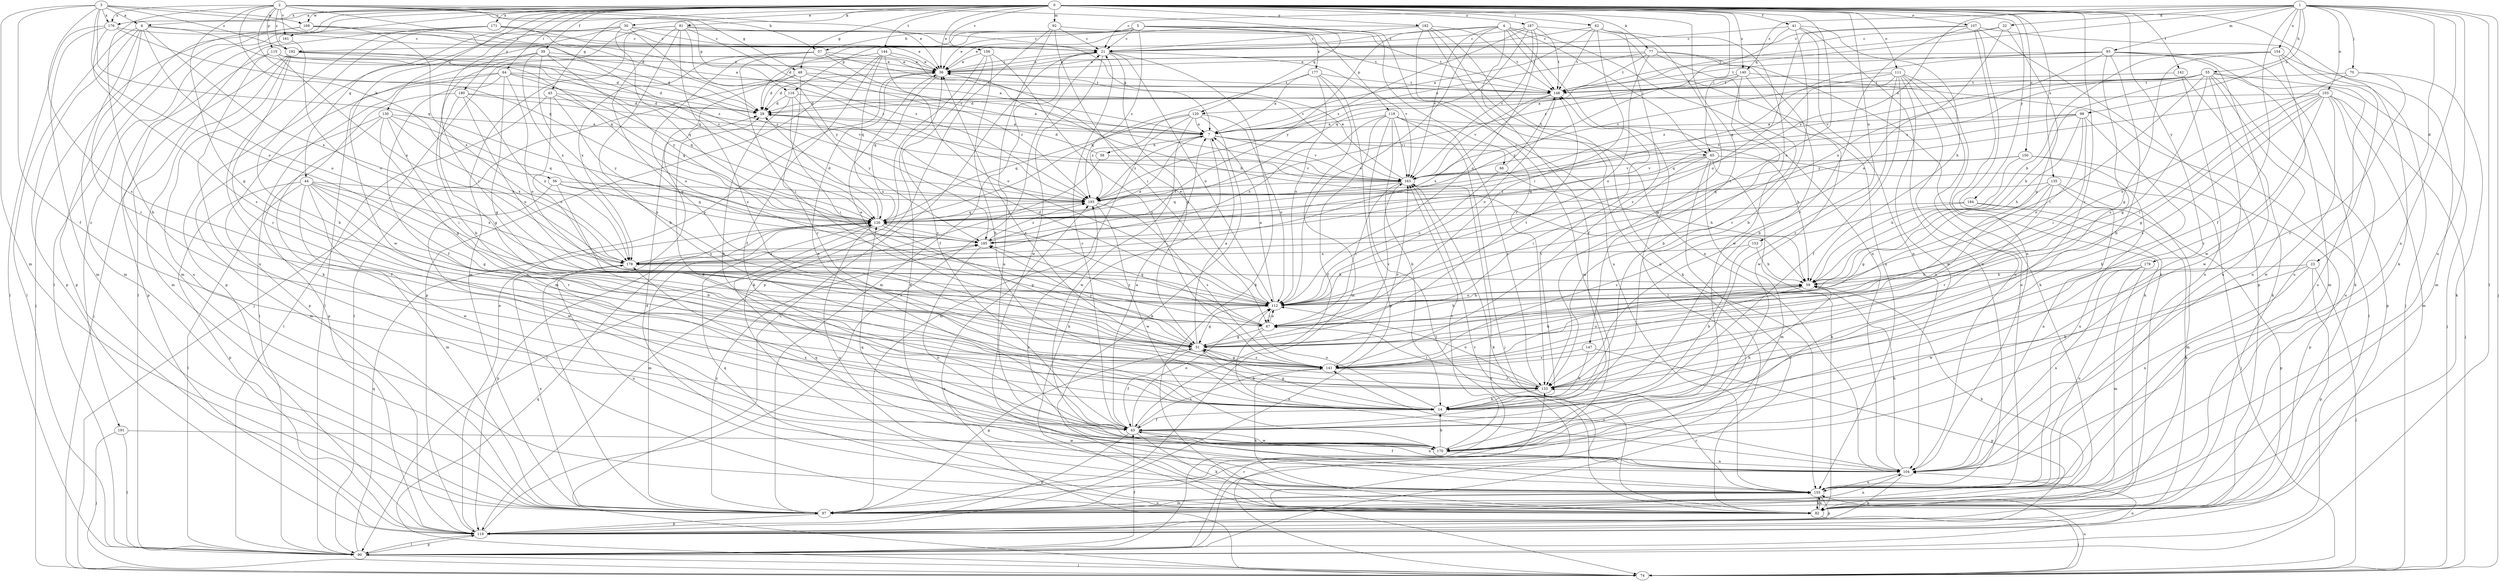 strict digraph  {
0;
1;
2;
3;
4;
5;
6;
7;
14;
21;
22;
23;
29;
30;
36;
39;
41;
43;
44;
45;
48;
51;
55;
56;
57;
58;
59;
62;
64;
65;
66;
67;
70;
74;
77;
81;
82;
90;
92;
93;
97;
98;
103;
104;
107;
111;
112;
115;
116;
118;
119;
120;
126;
130;
133;
135;
140;
141;
142;
144;
147;
148;
150;
153;
154;
155;
156;
161;
163;
169;
170;
171;
176;
177;
178;
179;
180;
182;
184;
185;
187;
191;
192;
193;
0 -> 6  [label=a];
0 -> 30  [label=e];
0 -> 36  [label=e];
0 -> 39  [label=f];
0 -> 41  [label=f];
0 -> 44  [label=g];
0 -> 45  [label=g];
0 -> 48  [label=g];
0 -> 62  [label=i];
0 -> 64  [label=i];
0 -> 65  [label=i];
0 -> 77  [label=k];
0 -> 81  [label=k];
0 -> 82  [label=k];
0 -> 90  [label=l];
0 -> 92  [label=m];
0 -> 107  [label=o];
0 -> 111  [label=o];
0 -> 112  [label=o];
0 -> 130  [label=r];
0 -> 133  [label=r];
0 -> 135  [label=s];
0 -> 140  [label=s];
0 -> 142  [label=t];
0 -> 144  [label=t];
0 -> 147  [label=t];
0 -> 150  [label=u];
0 -> 153  [label=u];
0 -> 156  [label=v];
0 -> 161  [label=v];
0 -> 169  [label=w];
0 -> 171  [label=x];
0 -> 176  [label=x];
0 -> 179  [label=y];
0 -> 180  [label=y];
0 -> 182  [label=y];
0 -> 184  [label=y];
0 -> 187  [label=z];
0 -> 191  [label=z];
1 -> 21  [label=c];
1 -> 22  [label=d];
1 -> 23  [label=d];
1 -> 43  [label=f];
1 -> 55  [label=h];
1 -> 70  [label=j];
1 -> 74  [label=j];
1 -> 90  [label=l];
1 -> 93  [label=m];
1 -> 98  [label=n];
1 -> 103  [label=n];
1 -> 104  [label=n];
1 -> 120  [label=q];
1 -> 140  [label=s];
1 -> 154  [label=u];
1 -> 155  [label=u];
1 -> 185  [label=y];
2 -> 14  [label=b];
2 -> 29  [label=d];
2 -> 36  [label=e];
2 -> 48  [label=g];
2 -> 51  [label=g];
2 -> 56  [label=h];
2 -> 57  [label=h];
2 -> 115  [label=p];
2 -> 116  [label=p];
2 -> 120  [label=q];
2 -> 126  [label=q];
2 -> 161  [label=v];
2 -> 176  [label=x];
2 -> 192  [label=z];
3 -> 6  [label=a];
3 -> 7  [label=a];
3 -> 43  [label=f];
3 -> 97  [label=m];
3 -> 112  [label=o];
3 -> 126  [label=q];
3 -> 141  [label=s];
3 -> 169  [label=w];
3 -> 176  [label=x];
3 -> 192  [label=z];
4 -> 43  [label=f];
4 -> 65  [label=i];
4 -> 90  [label=l];
4 -> 104  [label=n];
4 -> 112  [label=o];
4 -> 148  [label=t];
4 -> 163  [label=v];
4 -> 185  [label=y];
4 -> 192  [label=z];
5 -> 21  [label=c];
5 -> 29  [label=d];
5 -> 36  [label=e];
5 -> 57  [label=h];
5 -> 116  [label=p];
5 -> 118  [label=p];
5 -> 133  [label=r];
5 -> 155  [label=u];
5 -> 177  [label=x];
5 -> 193  [label=z];
6 -> 21  [label=c];
6 -> 90  [label=l];
6 -> 97  [label=m];
6 -> 112  [label=o];
6 -> 119  [label=p];
6 -> 126  [label=q];
6 -> 133  [label=r];
6 -> 178  [label=x];
7 -> 58  [label=h];
7 -> 65  [label=i];
7 -> 66  [label=i];
7 -> 82  [label=k];
7 -> 163  [label=v];
7 -> 193  [label=z];
14 -> 43  [label=f];
14 -> 51  [label=g];
14 -> 112  [label=o];
14 -> 148  [label=t];
21 -> 36  [label=e];
21 -> 51  [label=g];
21 -> 82  [label=k];
21 -> 97  [label=m];
21 -> 112  [label=o];
21 -> 163  [label=v];
21 -> 170  [label=w];
22 -> 21  [label=c];
22 -> 51  [label=g];
22 -> 112  [label=o];
22 -> 148  [label=t];
23 -> 14  [label=b];
23 -> 59  [label=h];
23 -> 74  [label=j];
23 -> 104  [label=n];
23 -> 119  [label=p];
29 -> 7  [label=a];
30 -> 21  [label=c];
30 -> 67  [label=i];
30 -> 119  [label=p];
30 -> 126  [label=q];
30 -> 148  [label=t];
30 -> 170  [label=w];
30 -> 193  [label=z];
36 -> 21  [label=c];
36 -> 29  [label=d];
36 -> 126  [label=q];
36 -> 148  [label=t];
39 -> 14  [label=b];
39 -> 36  [label=e];
39 -> 90  [label=l];
39 -> 141  [label=s];
39 -> 178  [label=x];
39 -> 185  [label=y];
39 -> 193  [label=z];
41 -> 14  [label=b];
41 -> 21  [label=c];
41 -> 59  [label=h];
41 -> 104  [label=n];
41 -> 155  [label=u];
41 -> 193  [label=z];
43 -> 7  [label=a];
43 -> 21  [label=c];
43 -> 29  [label=d];
43 -> 36  [label=e];
43 -> 59  [label=h];
43 -> 82  [label=k];
43 -> 104  [label=n];
43 -> 112  [label=o];
43 -> 119  [label=p];
43 -> 141  [label=s];
43 -> 170  [label=w];
44 -> 51  [label=g];
44 -> 90  [label=l];
44 -> 97  [label=m];
44 -> 119  [label=p];
44 -> 133  [label=r];
44 -> 141  [label=s];
44 -> 170  [label=w];
44 -> 178  [label=x];
44 -> 193  [label=z];
45 -> 29  [label=d];
45 -> 90  [label=l];
45 -> 112  [label=o];
45 -> 126  [label=q];
45 -> 185  [label=y];
48 -> 29  [label=d];
48 -> 90  [label=l];
48 -> 133  [label=r];
48 -> 148  [label=t];
48 -> 193  [label=z];
51 -> 7  [label=a];
51 -> 14  [label=b];
51 -> 36  [label=e];
51 -> 43  [label=f];
51 -> 141  [label=s];
51 -> 148  [label=t];
51 -> 163  [label=v];
51 -> 185  [label=y];
55 -> 29  [label=d];
55 -> 51  [label=g];
55 -> 59  [label=h];
55 -> 67  [label=i];
55 -> 74  [label=j];
55 -> 104  [label=n];
55 -> 119  [label=p];
55 -> 148  [label=t];
55 -> 155  [label=u];
55 -> 163  [label=v];
55 -> 170  [label=w];
55 -> 193  [label=z];
56 -> 14  [label=b];
56 -> 126  [label=q];
56 -> 170  [label=w];
56 -> 185  [label=y];
56 -> 193  [label=z];
57 -> 7  [label=a];
57 -> 36  [label=e];
57 -> 67  [label=i];
57 -> 112  [label=o];
57 -> 163  [label=v];
57 -> 178  [label=x];
58 -> 29  [label=d];
58 -> 90  [label=l];
58 -> 163  [label=v];
59 -> 112  [label=o];
59 -> 141  [label=s];
62 -> 7  [label=a];
62 -> 21  [label=c];
62 -> 67  [label=i];
62 -> 133  [label=r];
62 -> 141  [label=s];
62 -> 148  [label=t];
62 -> 170  [label=w];
64 -> 29  [label=d];
64 -> 43  [label=f];
64 -> 51  [label=g];
64 -> 90  [label=l];
64 -> 112  [label=o];
64 -> 119  [label=p];
64 -> 126  [label=q];
64 -> 148  [label=t];
65 -> 67  [label=i];
65 -> 74  [label=j];
65 -> 82  [label=k];
65 -> 90  [label=l];
65 -> 97  [label=m];
65 -> 126  [label=q];
65 -> 163  [label=v];
66 -> 59  [label=h];
66 -> 112  [label=o];
66 -> 148  [label=t];
67 -> 51  [label=g];
67 -> 59  [label=h];
67 -> 104  [label=n];
67 -> 112  [label=o];
67 -> 126  [label=q];
67 -> 185  [label=y];
70 -> 82  [label=k];
70 -> 112  [label=o];
70 -> 133  [label=r];
70 -> 148  [label=t];
74 -> 21  [label=c];
74 -> 126  [label=q];
74 -> 155  [label=u];
74 -> 163  [label=v];
74 -> 193  [label=z];
77 -> 7  [label=a];
77 -> 14  [label=b];
77 -> 36  [label=e];
77 -> 82  [label=k];
77 -> 112  [label=o];
77 -> 133  [label=r];
77 -> 148  [label=t];
81 -> 7  [label=a];
81 -> 14  [label=b];
81 -> 21  [label=c];
81 -> 51  [label=g];
81 -> 74  [label=j];
81 -> 97  [label=m];
81 -> 141  [label=s];
81 -> 185  [label=y];
81 -> 193  [label=z];
82 -> 74  [label=j];
82 -> 126  [label=q];
82 -> 155  [label=u];
82 -> 163  [label=v];
90 -> 43  [label=f];
90 -> 74  [label=j];
90 -> 104  [label=n];
90 -> 119  [label=p];
90 -> 126  [label=q];
90 -> 133  [label=r];
92 -> 21  [label=c];
92 -> 67  [label=i];
92 -> 119  [label=p];
92 -> 148  [label=t];
92 -> 155  [label=u];
93 -> 14  [label=b];
93 -> 36  [label=e];
93 -> 82  [label=k];
93 -> 97  [label=m];
93 -> 126  [label=q];
93 -> 141  [label=s];
93 -> 148  [label=t];
93 -> 155  [label=u];
93 -> 178  [label=x];
97 -> 51  [label=g];
97 -> 59  [label=h];
97 -> 104  [label=n];
97 -> 119  [label=p];
97 -> 155  [label=u];
97 -> 178  [label=x];
97 -> 185  [label=y];
98 -> 7  [label=a];
98 -> 14  [label=b];
98 -> 59  [label=h];
98 -> 67  [label=i];
98 -> 112  [label=o];
98 -> 126  [label=q];
98 -> 163  [label=v];
103 -> 29  [label=d];
103 -> 51  [label=g];
103 -> 67  [label=i];
103 -> 74  [label=j];
103 -> 97  [label=m];
103 -> 133  [label=r];
103 -> 141  [label=s];
103 -> 155  [label=u];
103 -> 170  [label=w];
103 -> 185  [label=y];
104 -> 43  [label=f];
104 -> 59  [label=h];
104 -> 119  [label=p];
104 -> 126  [label=q];
104 -> 141  [label=s];
104 -> 155  [label=u];
107 -> 21  [label=c];
107 -> 74  [label=j];
107 -> 82  [label=k];
107 -> 104  [label=n];
107 -> 112  [label=o];
107 -> 119  [label=p];
107 -> 133  [label=r];
111 -> 43  [label=f];
111 -> 82  [label=k];
111 -> 104  [label=n];
111 -> 133  [label=r];
111 -> 148  [label=t];
111 -> 155  [label=u];
111 -> 163  [label=v];
111 -> 170  [label=w];
111 -> 193  [label=z];
112 -> 7  [label=a];
112 -> 29  [label=d];
112 -> 36  [label=e];
112 -> 51  [label=g];
112 -> 59  [label=h];
112 -> 67  [label=i];
115 -> 29  [label=d];
115 -> 36  [label=e];
115 -> 104  [label=n];
115 -> 119  [label=p];
115 -> 126  [label=q];
115 -> 178  [label=x];
116 -> 7  [label=a];
116 -> 14  [label=b];
116 -> 29  [label=d];
116 -> 67  [label=i];
116 -> 185  [label=y];
118 -> 7  [label=a];
118 -> 14  [label=b];
118 -> 43  [label=f];
118 -> 59  [label=h];
118 -> 74  [label=j];
118 -> 90  [label=l];
118 -> 133  [label=r];
118 -> 163  [label=v];
118 -> 178  [label=x];
119 -> 21  [label=c];
119 -> 36  [label=e];
119 -> 90  [label=l];
120 -> 7  [label=a];
120 -> 82  [label=k];
120 -> 97  [label=m];
120 -> 112  [label=o];
120 -> 126  [label=q];
120 -> 170  [label=w];
120 -> 193  [label=z];
126 -> 29  [label=d];
126 -> 51  [label=g];
126 -> 97  [label=m];
126 -> 119  [label=p];
126 -> 155  [label=u];
126 -> 185  [label=y];
126 -> 193  [label=z];
130 -> 7  [label=a];
130 -> 43  [label=f];
130 -> 51  [label=g];
130 -> 67  [label=i];
130 -> 97  [label=m];
130 -> 126  [label=q];
130 -> 178  [label=x];
133 -> 14  [label=b];
133 -> 36  [label=e];
133 -> 67  [label=i];
133 -> 112  [label=o];
135 -> 51  [label=g];
135 -> 97  [label=m];
135 -> 104  [label=n];
135 -> 133  [label=r];
135 -> 141  [label=s];
135 -> 193  [label=z];
140 -> 7  [label=a];
140 -> 14  [label=b];
140 -> 90  [label=l];
140 -> 148  [label=t];
140 -> 170  [label=w];
140 -> 185  [label=y];
141 -> 51  [label=g];
141 -> 59  [label=h];
141 -> 82  [label=k];
141 -> 133  [label=r];
141 -> 163  [label=v];
142 -> 82  [label=k];
142 -> 104  [label=n];
142 -> 148  [label=t];
144 -> 36  [label=e];
144 -> 43  [label=f];
144 -> 59  [label=h];
144 -> 97  [label=m];
144 -> 112  [label=o];
144 -> 119  [label=p];
144 -> 126  [label=q];
147 -> 14  [label=b];
147 -> 119  [label=p];
147 -> 141  [label=s];
148 -> 29  [label=d];
148 -> 112  [label=o];
148 -> 163  [label=v];
148 -> 178  [label=x];
150 -> 59  [label=h];
150 -> 119  [label=p];
150 -> 126  [label=q];
150 -> 155  [label=u];
150 -> 163  [label=v];
153 -> 14  [label=b];
153 -> 59  [label=h];
153 -> 178  [label=x];
154 -> 36  [label=e];
154 -> 51  [label=g];
154 -> 59  [label=h];
154 -> 97  [label=m];
154 -> 155  [label=u];
154 -> 170  [label=w];
155 -> 29  [label=d];
155 -> 36  [label=e];
155 -> 82  [label=k];
155 -> 97  [label=m];
155 -> 119  [label=p];
155 -> 126  [label=q];
155 -> 133  [label=r];
155 -> 193  [label=z];
156 -> 14  [label=b];
156 -> 36  [label=e];
156 -> 43  [label=f];
156 -> 82  [label=k];
156 -> 141  [label=s];
161 -> 97  [label=m];
161 -> 112  [label=o];
163 -> 36  [label=e];
163 -> 67  [label=i];
163 -> 82  [label=k];
163 -> 126  [label=q];
163 -> 193  [label=z];
169 -> 21  [label=c];
169 -> 74  [label=j];
169 -> 119  [label=p];
169 -> 178  [label=x];
169 -> 193  [label=z];
170 -> 14  [label=b];
170 -> 104  [label=n];
170 -> 163  [label=v];
170 -> 178  [label=x];
171 -> 14  [label=b];
171 -> 21  [label=c];
171 -> 36  [label=e];
171 -> 82  [label=k];
171 -> 90  [label=l];
171 -> 163  [label=v];
176 -> 21  [label=c];
176 -> 90  [label=l];
176 -> 97  [label=m];
176 -> 141  [label=s];
176 -> 163  [label=v];
177 -> 7  [label=a];
177 -> 97  [label=m];
177 -> 112  [label=o];
177 -> 119  [label=p];
177 -> 126  [label=q];
177 -> 148  [label=t];
178 -> 59  [label=h];
178 -> 155  [label=u];
178 -> 185  [label=y];
179 -> 59  [label=h];
179 -> 97  [label=m];
179 -> 104  [label=n];
179 -> 155  [label=u];
179 -> 170  [label=w];
180 -> 29  [label=d];
180 -> 51  [label=g];
180 -> 112  [label=o];
180 -> 119  [label=p];
180 -> 163  [label=v];
180 -> 178  [label=x];
182 -> 21  [label=c];
182 -> 36  [label=e];
182 -> 82  [label=k];
182 -> 97  [label=m];
182 -> 104  [label=n];
182 -> 148  [label=t];
182 -> 155  [label=u];
184 -> 82  [label=k];
184 -> 119  [label=p];
184 -> 126  [label=q];
184 -> 141  [label=s];
185 -> 7  [label=a];
185 -> 104  [label=n];
185 -> 178  [label=x];
185 -> 193  [label=z];
187 -> 21  [label=c];
187 -> 112  [label=o];
187 -> 126  [label=q];
187 -> 148  [label=t];
187 -> 155  [label=u];
187 -> 163  [label=v];
187 -> 193  [label=z];
191 -> 74  [label=j];
191 -> 90  [label=l];
191 -> 170  [label=w];
192 -> 29  [label=d];
192 -> 36  [label=e];
192 -> 74  [label=j];
192 -> 97  [label=m];
192 -> 133  [label=r];
192 -> 155  [label=u];
192 -> 193  [label=z];
193 -> 126  [label=q];
193 -> 141  [label=s];
193 -> 170  [label=w];
}
